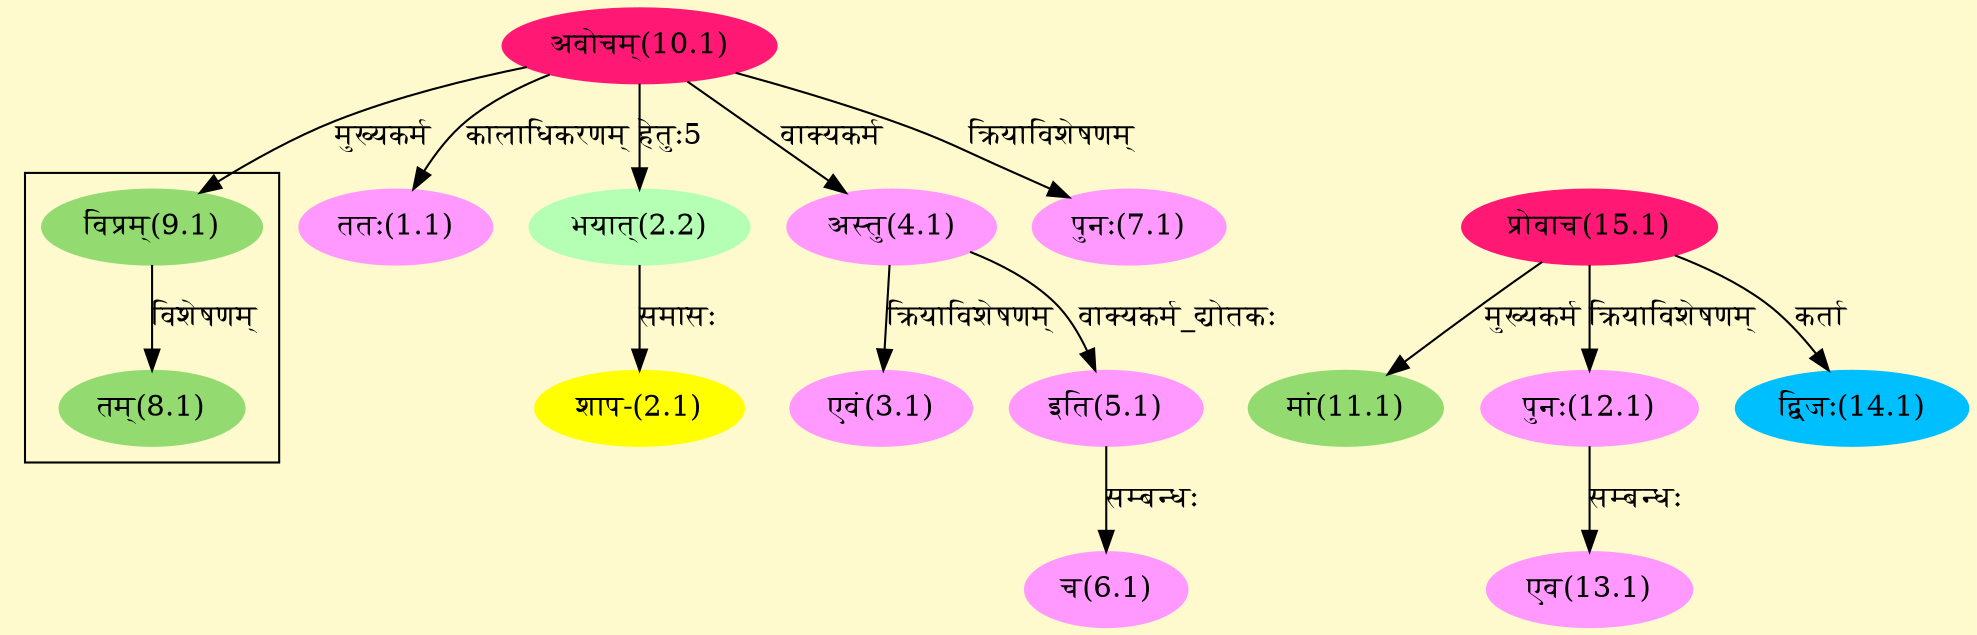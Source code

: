 digraph G{
rankdir=BT;
 compound=true;
 bgcolor="lemonchiffon1";

subgraph cluster_1{
Node8_1 [style=filled, color="#93DB70" label = "तम्(8.1)"]
Node9_1 [style=filled, color="#93DB70" label = "विप्रम्(9.1)"]

}
Node1_1 [style=filled, color="#FF99FF" label = "ततः(1.1)"]
Node10_1 [style=filled, color="#FF1975" label = "अवोचम्(10.1)"]
Node2_1 [style=filled, color="#FFFF00" label = "शाप-(2.1)"]
Node2_2 [style=filled, color="#B4FFB4" label = "भयात्(2.2)"]
Node3_1 [style=filled, color="#FF99FF" label = "एवं(3.1)"]
Node4_1 [style=filled, color="#FF99FF" label = "अस्तु(4.1)"]
Node5_1 [style=filled, color="#FF99FF" label = "इति(5.1)"]
Node6_1 [style=filled, color="#FF99FF" label = "च(6.1)"]
Node7_1 [style=filled, color="#FF99FF" label = "पुनः(7.1)"]
Node9_1 [style=filled, color="#93DB70" label = "विप्रम्(9.1)"]
Node [style=filled, color="" label = "()"]
Node11_1 [style=filled, color="#93DB70" label = "मां(11.1)"]
Node15_1 [style=filled, color="#FF1975" label = "प्रोवाच(15.1)"]
Node12_1 [style=filled, color="#FF99FF" label = "पुनः(12.1)"]
Node13_1 [style=filled, color="#FF99FF" label = "एव(13.1)"]
Node14_1 [style=filled, color="#00BFFF" label = "द्विजः(14.1)"]
/* Start of Relations section */

Node1_1 -> Node10_1 [  label="कालाधिकरणम्"  dir="back" ]
Node2_1 -> Node2_2 [  label="समासः"  dir="back" ]
Node2_2 -> Node10_1 [  label="हेतुः5"  dir="back" ]
Node3_1 -> Node4_1 [  label="क्रियाविशेषणम्"  dir="back" ]
Node4_1 -> Node10_1 [  label="वाक्यकर्म"  dir="back" ]
Node5_1 -> Node4_1 [  label="वाक्यकर्म_द्योतकः"  dir="back" ]
Node6_1 -> Node5_1 [  label="सम्बन्धः"  dir="back" ]
Node7_1 -> Node10_1 [  label="क्रियाविशेषणम्"  dir="back" ]
Node8_1 -> Node9_1 [  label="विशेषणम्"  dir="back" ]
Node9_1 -> Node10_1 [  label="मुख्यकर्म"  dir="back" ]
Node11_1 -> Node15_1 [  label="मुख्यकर्म"  dir="back" ]
Node12_1 -> Node15_1 [  label="क्रियाविशेषणम्"  dir="back" ]
Node13_1 -> Node12_1 [  label="सम्बन्धः"  dir="back" ]
Node14_1 -> Node15_1 [  label="कर्ता"  dir="back" ]
}

